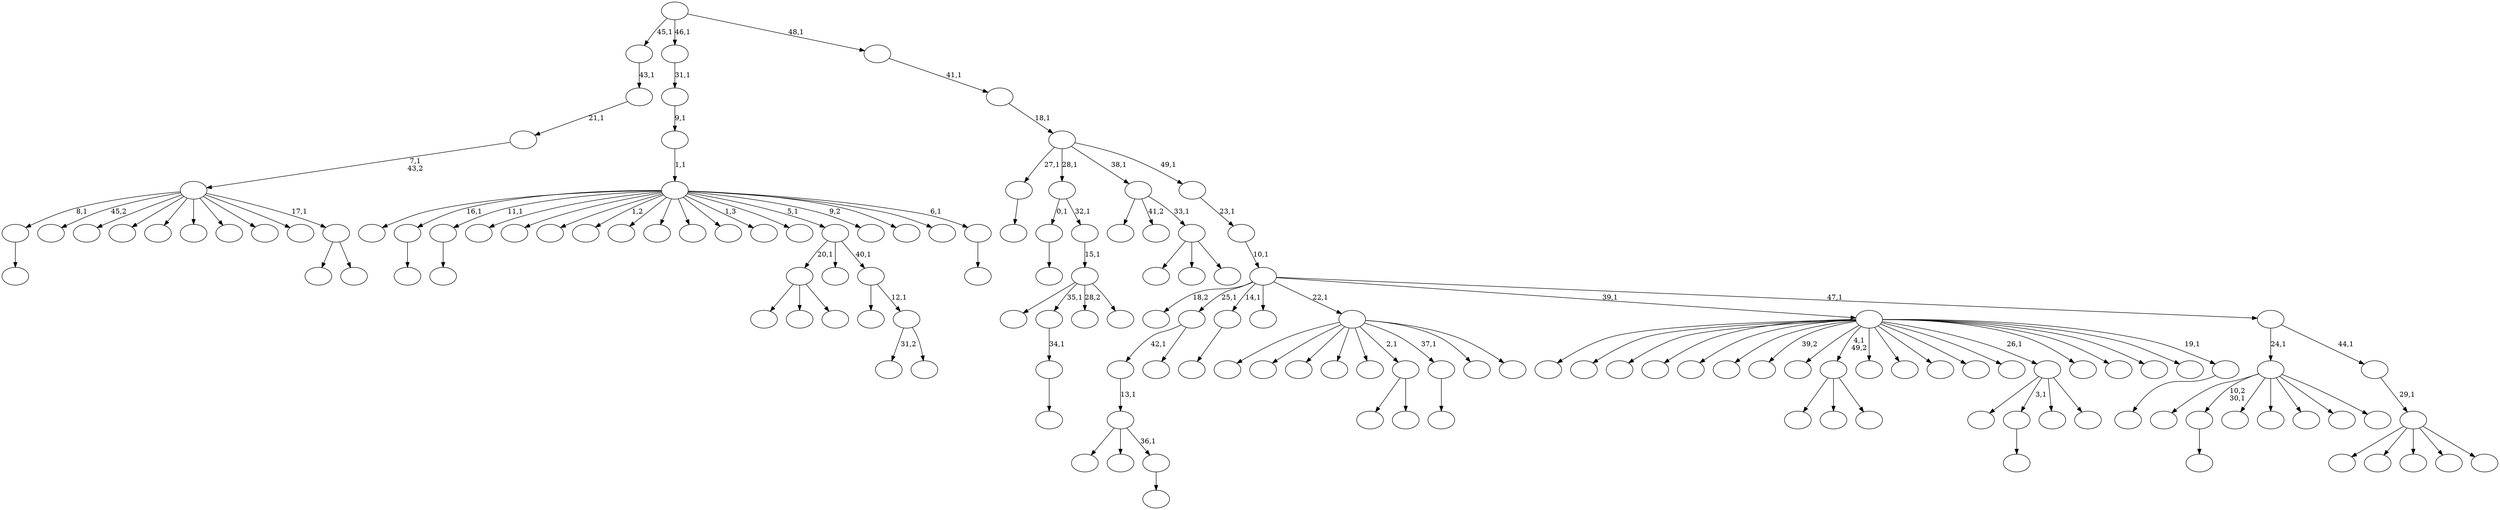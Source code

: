digraph T {
	150 [label=""]
	149 [label=""]
	148 [label=""]
	147 [label=""]
	146 [label=""]
	145 [label=""]
	144 [label=""]
	143 [label=""]
	142 [label=""]
	141 [label=""]
	140 [label=""]
	139 [label=""]
	138 [label=""]
	137 [label=""]
	136 [label=""]
	135 [label=""]
	134 [label=""]
	133 [label=""]
	132 [label=""]
	131 [label=""]
	130 [label=""]
	129 [label=""]
	128 [label=""]
	127 [label=""]
	126 [label=""]
	125 [label=""]
	124 [label=""]
	123 [label=""]
	122 [label=""]
	121 [label=""]
	120 [label=""]
	119 [label=""]
	118 [label=""]
	117 [label=""]
	116 [label=""]
	115 [label=""]
	114 [label=""]
	113 [label=""]
	112 [label=""]
	111 [label=""]
	110 [label=""]
	109 [label=""]
	108 [label=""]
	107 [label=""]
	106 [label=""]
	105 [label=""]
	104 [label=""]
	103 [label=""]
	102 [label=""]
	101 [label=""]
	100 [label=""]
	99 [label=""]
	98 [label=""]
	97 [label=""]
	96 [label=""]
	95 [label=""]
	94 [label=""]
	93 [label=""]
	92 [label=""]
	91 [label=""]
	90 [label=""]
	89 [label=""]
	88 [label=""]
	87 [label=""]
	86 [label=""]
	85 [label=""]
	84 [label=""]
	83 [label=""]
	82 [label=""]
	81 [label=""]
	80 [label=""]
	79 [label=""]
	78 [label=""]
	77 [label=""]
	76 [label=""]
	75 [label=""]
	74 [label=""]
	73 [label=""]
	72 [label=""]
	71 [label=""]
	70 [label=""]
	69 [label=""]
	68 [label=""]
	67 [label=""]
	66 [label=""]
	65 [label=""]
	64 [label=""]
	63 [label=""]
	62 [label=""]
	61 [label=""]
	60 [label=""]
	59 [label=""]
	58 [label=""]
	57 [label=""]
	56 [label=""]
	55 [label=""]
	54 [label=""]
	53 [label=""]
	52 [label=""]
	51 [label=""]
	50 [label=""]
	49 [label=""]
	48 [label=""]
	47 [label=""]
	46 [label=""]
	45 [label=""]
	44 [label=""]
	43 [label=""]
	42 [label=""]
	41 [label=""]
	40 [label=""]
	39 [label=""]
	38 [label=""]
	37 [label=""]
	36 [label=""]
	35 [label=""]
	34 [label=""]
	33 [label=""]
	32 [label=""]
	31 [label=""]
	30 [label=""]
	29 [label=""]
	28 [label=""]
	27 [label=""]
	26 [label=""]
	25 [label=""]
	24 [label=""]
	23 [label=""]
	22 [label=""]
	21 [label=""]
	20 [label=""]
	19 [label=""]
	18 [label=""]
	17 [label=""]
	16 [label=""]
	15 [label=""]
	14 [label=""]
	13 [label=""]
	12 [label=""]
	11 [label=""]
	10 [label=""]
	9 [label=""]
	8 [label=""]
	7 [label=""]
	6 [label=""]
	5 [label=""]
	4 [label=""]
	3 [label=""]
	2 [label=""]
	1 [label=""]
	0 [label=""]
	147 -> 148 [label=""]
	138 -> 139 [label=""]
	132 -> 133 [label=""]
	131 -> 145 [label=""]
	131 -> 135 [label=""]
	131 -> 132 [label="36,1"]
	130 -> 131 [label="13,1"]
	126 -> 127 [label=""]
	121 -> 122 [label=""]
	117 -> 118 [label=""]
	116 -> 117 [label="34,1"]
	97 -> 113 [label=""]
	97 -> 112 [label=""]
	97 -> 98 [label=""]
	92 -> 93 [label=""]
	86 -> 87 [label=""]
	76 -> 124 [label=""]
	76 -> 110 [label=""]
	76 -> 77 [label=""]
	73 -> 130 [label="42,1"]
	73 -> 74 [label=""]
	68 -> 69 [label=""]
	62 -> 88 [label=""]
	62 -> 63 [label=""]
	60 -> 120 [label=""]
	60 -> 116 [label="35,1"]
	60 -> 99 [label="28,2"]
	60 -> 61 [label=""]
	59 -> 60 [label="15,1"]
	58 -> 86 [label="0,1"]
	58 -> 59 [label="32,1"]
	55 -> 56 [label=""]
	53 -> 54 [label=""]
	50 -> 85 [label="31,2"]
	50 -> 51 [label=""]
	49 -> 84 [label=""]
	49 -> 50 [label="12,1"]
	48 -> 76 [label="20,1"]
	48 -> 64 [label=""]
	48 -> 49 [label="40,1"]
	39 -> 146 [label=""]
	39 -> 68 [label="3,1"]
	39 -> 45 [label=""]
	39 -> 40 [label=""]
	36 -> 101 [label=""]
	36 -> 92 [label="10,2\n30,1"]
	36 -> 78 [label=""]
	36 -> 66 [label=""]
	36 -> 57 [label=""]
	36 -> 44 [label=""]
	36 -> 37 [label=""]
	34 -> 150 [label=""]
	34 -> 144 [label=""]
	34 -> 136 [label=""]
	34 -> 125 [label=""]
	34 -> 71 [label=""]
	34 -> 62 [label="2,1"]
	34 -> 55 [label="37,1"]
	34 -> 38 [label=""]
	34 -> 35 [label=""]
	27 -> 28 [label=""]
	26 -> 141 [label=""]
	26 -> 140 [label=""]
	26 -> 137 [label=""]
	26 -> 128 [label=""]
	26 -> 114 [label=""]
	26 -> 107 [label=""]
	26 -> 104 [label="39,2"]
	26 -> 100 [label=""]
	26 -> 97 [label="4,1\n49,2"]
	26 -> 95 [label=""]
	26 -> 90 [label=""]
	26 -> 67 [label=""]
	26 -> 65 [label=""]
	26 -> 47 [label=""]
	26 -> 39 [label="26,1"]
	26 -> 33 [label=""]
	26 -> 32 [label=""]
	26 -> 31 [label=""]
	26 -> 29 [label=""]
	26 -> 27 [label="19,1"]
	24 -> 119 [label=""]
	24 -> 102 [label=""]
	24 -> 25 [label=""]
	23 -> 94 [label=""]
	23 -> 72 [label="41,2"]
	23 -> 24 [label="33,1"]
	21 -> 83 [label=""]
	21 -> 22 [label=""]
	20 -> 147 [label="8,1"]
	20 -> 134 [label="45,2"]
	20 -> 129 [label=""]
	20 -> 123 [label=""]
	20 -> 105 [label=""]
	20 -> 82 [label=""]
	20 -> 80 [label=""]
	20 -> 52 [label=""]
	20 -> 30 [label=""]
	20 -> 21 [label="17,1"]
	19 -> 20 [label="7,1\n43,2"]
	18 -> 19 [label="21,1"]
	17 -> 18 [label="43,1"]
	15 -> 16 [label=""]
	14 -> 143 [label=""]
	14 -> 138 [label="16,1"]
	14 -> 126 [label="11,1"]
	14 -> 111 [label=""]
	14 -> 108 [label=""]
	14 -> 106 [label=""]
	14 -> 103 [label="1,2"]
	14 -> 96 [label=""]
	14 -> 91 [label=""]
	14 -> 89 [label=""]
	14 -> 81 [label=""]
	14 -> 79 [label="1,3"]
	14 -> 75 [label=""]
	14 -> 48 [label="5,1"]
	14 -> 46 [label="9,2"]
	14 -> 43 [label=""]
	14 -> 41 [label=""]
	14 -> 15 [label="6,1"]
	13 -> 14 [label="1,1"]
	12 -> 13 [label="9,1"]
	11 -> 12 [label="31,1"]
	9 -> 149 [label=""]
	9 -> 142 [label=""]
	9 -> 109 [label=""]
	9 -> 70 [label=""]
	9 -> 10 [label=""]
	8 -> 9 [label="29,1"]
	7 -> 36 [label="24,1"]
	7 -> 8 [label="44,1"]
	6 -> 115 [label="18,2"]
	6 -> 73 [label="25,1"]
	6 -> 53 [label="14,1"]
	6 -> 42 [label=""]
	6 -> 34 [label="22,1"]
	6 -> 26 [label="39,1"]
	6 -> 7 [label="47,1"]
	5 -> 6 [label="10,1"]
	4 -> 5 [label="23,1"]
	3 -> 121 [label="27,1"]
	3 -> 58 [label="28,1"]
	3 -> 23 [label="38,1"]
	3 -> 4 [label="49,1"]
	2 -> 3 [label="18,1"]
	1 -> 2 [label="41,1"]
	0 -> 17 [label="45,1"]
	0 -> 11 [label="46,1"]
	0 -> 1 [label="48,1"]
}
